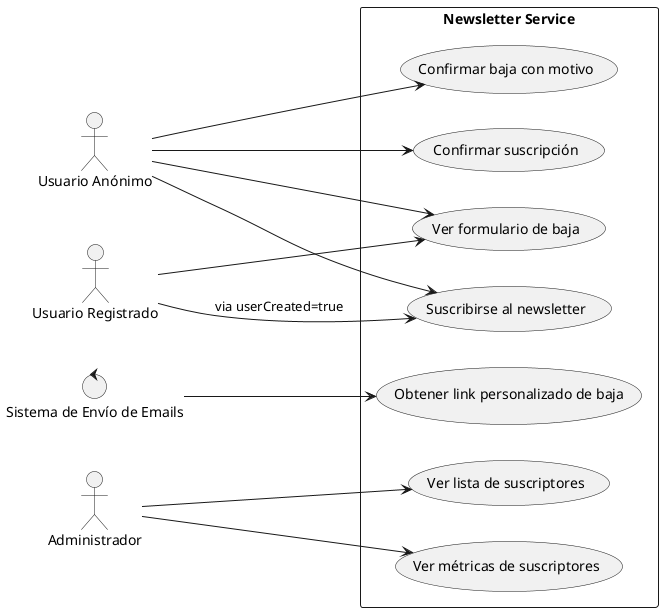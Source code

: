 @startuml use_case_diagram
left to right direction
skinparam packageStyle rectangle

actor "Usuario Anónimo" as Anonymous
actor "Usuario Registrado" as Registered
control "Sistema de Envío de Emails" as EmailSystem
actor "Administrador" as Admin

package "Newsletter Service" {
    usecase "Suscribirse al newsletter" as UC_Subscribe
    usecase "Confirmar suscripción" as UC_Verify
    usecase "Ver formulario de baja" as UC_UnsubPage
    usecase "Confirmar baja con motivo" as UC_UnsubConfirm
    usecase "Obtener link personalizado de baja" as UC_GenUnsubLink
    usecase "Ver lista de suscriptores" as UC_ListSubscribers
    usecase "Ver métricas de suscriptores" as UC_Stats
}

' Relaciones
Anonymous --> UC_Subscribe
Anonymous --> UC_Verify
Anonymous --> UC_UnsubPage
Anonymous --> UC_UnsubConfirm

Registered --> UC_Subscribe : via userCreated=true
Registered --> UC_UnsubPage

EmailSystem --> UC_GenUnsubLink

Admin --> UC_ListSubscribers
Admin --> UC_Stats

@enduml
